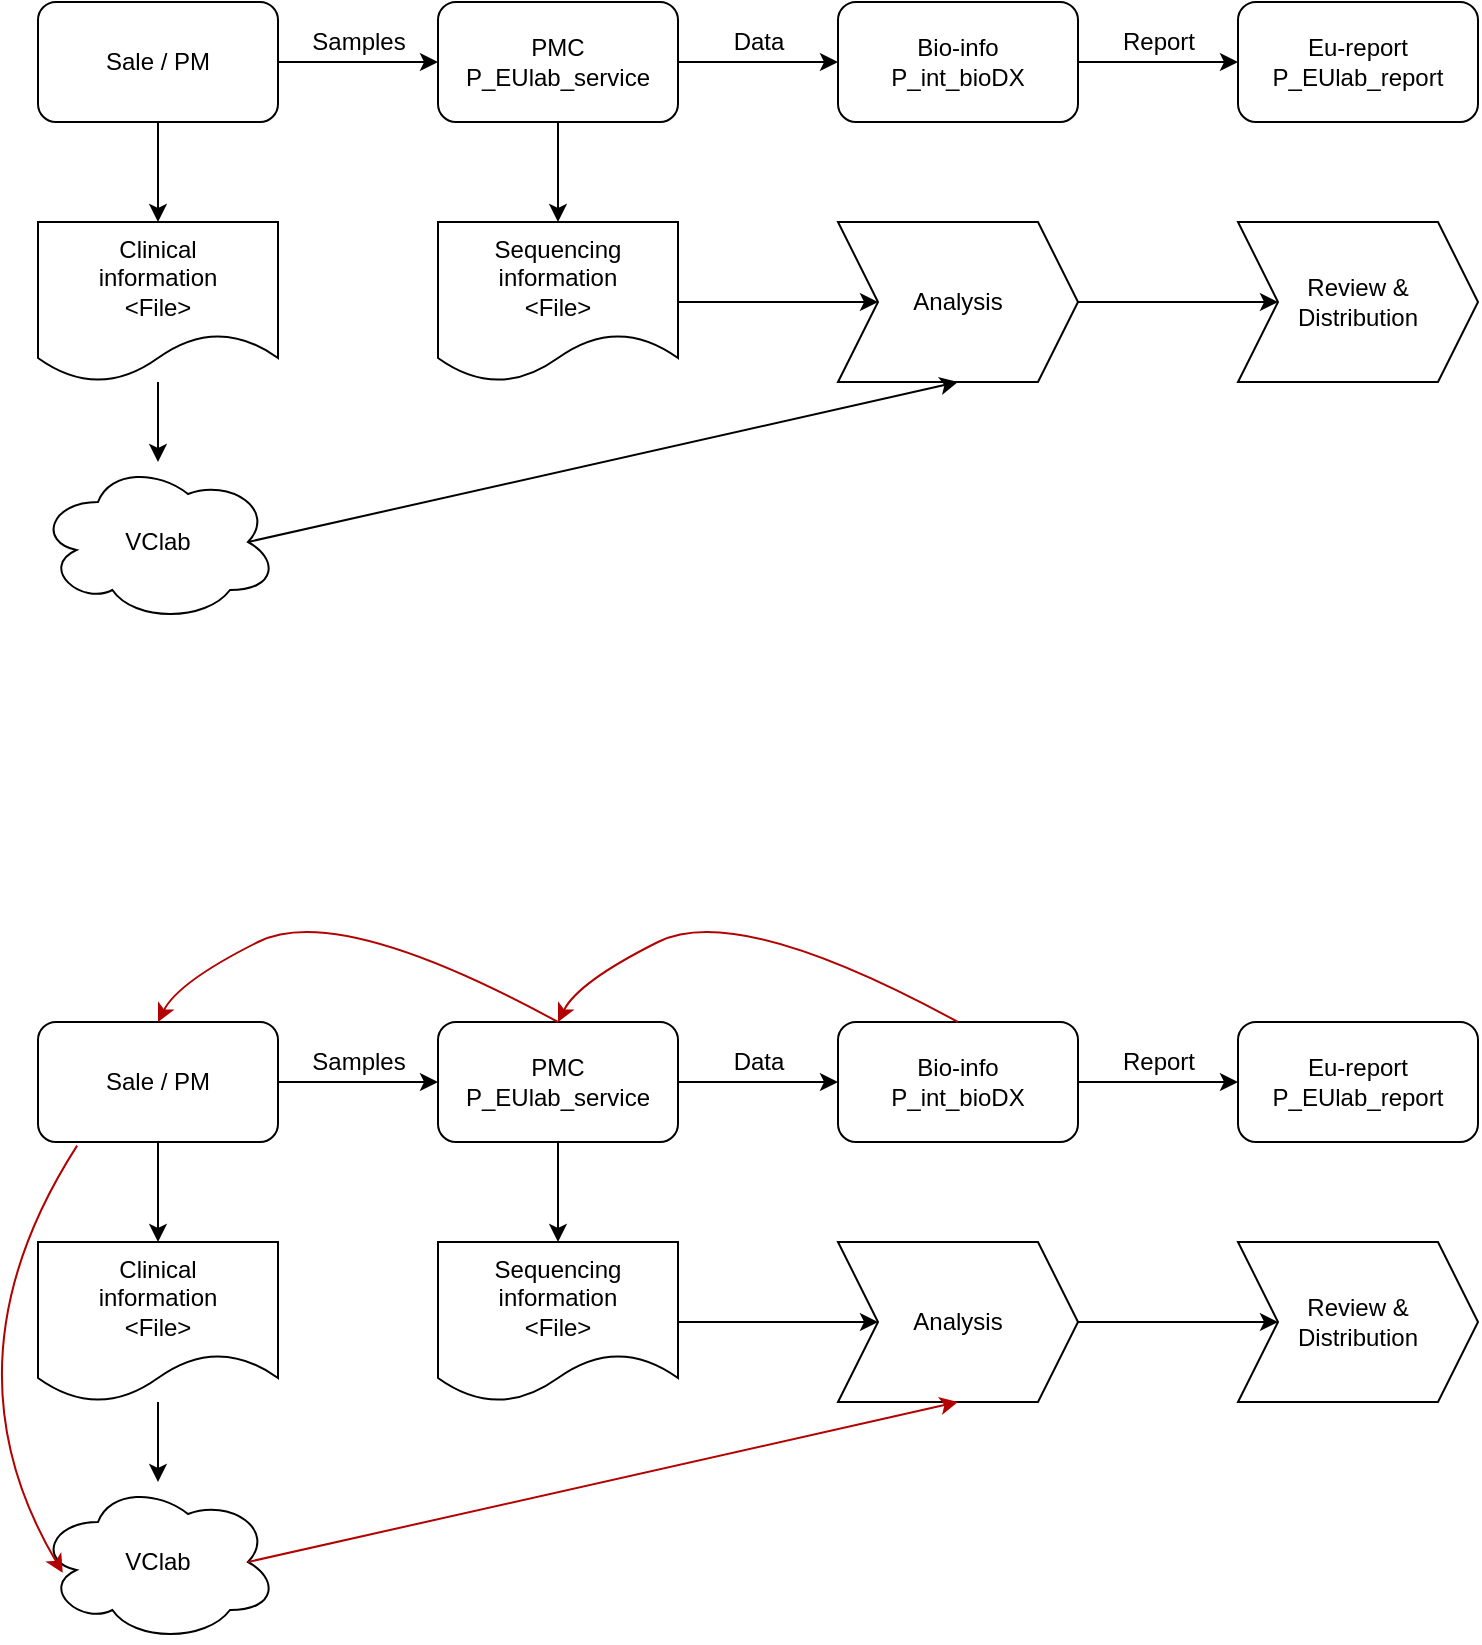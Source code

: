 <mxfile version="20.6.2" type="github">
  <diagram id="rRr0c2U1UHfbdq3jpp5H" name="第 1 页">
    <mxGraphModel dx="1038" dy="547" grid="1" gridSize="10" guides="1" tooltips="1" connect="1" arrows="1" fold="1" page="1" pageScale="1" pageWidth="827" pageHeight="1169" math="0" shadow="0">
      <root>
        <mxCell id="0" />
        <mxCell id="1" parent="0" />
        <mxCell id="qO0as0IfbImYEmzY0A7J-7" value="" style="edgeStyle=orthogonalEdgeStyle;rounded=0;orthogonalLoop=1;jettySize=auto;html=1;" parent="1" source="qO0as0IfbImYEmzY0A7J-4" target="qO0as0IfbImYEmzY0A7J-6" edge="1">
          <mxGeometry relative="1" as="geometry" />
        </mxCell>
        <mxCell id="qO0as0IfbImYEmzY0A7J-17" value="" style="edgeStyle=orthogonalEdgeStyle;rounded=0;orthogonalLoop=1;jettySize=auto;html=1;" parent="1" source="qO0as0IfbImYEmzY0A7J-4" target="qO0as0IfbImYEmzY0A7J-16" edge="1">
          <mxGeometry relative="1" as="geometry" />
        </mxCell>
        <mxCell id="qO0as0IfbImYEmzY0A7J-4" value="Sale / PM" style="rounded=1;whiteSpace=wrap;html=1;" parent="1" vertex="1">
          <mxGeometry x="40" y="200" width="120" height="60" as="geometry" />
        </mxCell>
        <mxCell id="qO0as0IfbImYEmzY0A7J-9" value="" style="edgeStyle=orthogonalEdgeStyle;rounded=0;orthogonalLoop=1;jettySize=auto;html=1;" parent="1" source="qO0as0IfbImYEmzY0A7J-6" target="qO0as0IfbImYEmzY0A7J-8" edge="1">
          <mxGeometry relative="1" as="geometry" />
        </mxCell>
        <mxCell id="qO0as0IfbImYEmzY0A7J-18" value="" style="edgeStyle=orthogonalEdgeStyle;rounded=0;orthogonalLoop=1;jettySize=auto;html=1;" parent="1" source="qO0as0IfbImYEmzY0A7J-6" target="qO0as0IfbImYEmzY0A7J-15" edge="1">
          <mxGeometry relative="1" as="geometry" />
        </mxCell>
        <mxCell id="qO0as0IfbImYEmzY0A7J-6" value="PMC&lt;br&gt;P_EUlab_service" style="rounded=1;whiteSpace=wrap;html=1;" parent="1" vertex="1">
          <mxGeometry x="240" y="200" width="120" height="60" as="geometry" />
        </mxCell>
        <mxCell id="qO0as0IfbImYEmzY0A7J-12" value="" style="edgeStyle=orthogonalEdgeStyle;rounded=0;orthogonalLoop=1;jettySize=auto;html=1;" parent="1" source="qO0as0IfbImYEmzY0A7J-8" target="qO0as0IfbImYEmzY0A7J-11" edge="1">
          <mxGeometry relative="1" as="geometry" />
        </mxCell>
        <mxCell id="qO0as0IfbImYEmzY0A7J-8" value="Bio-info&lt;br&gt;P_int_bioDX" style="rounded=1;whiteSpace=wrap;html=1;" parent="1" vertex="1">
          <mxGeometry x="440" y="200" width="120" height="60" as="geometry" />
        </mxCell>
        <mxCell id="qO0as0IfbImYEmzY0A7J-11" value="&lt;span lang=&quot;EN-US&quot;&gt;Eu-report&lt;br&gt;P_EUlab_report&lt;br&gt;&lt;/span&gt;" style="rounded=1;whiteSpace=wrap;html=1;" parent="1" vertex="1">
          <mxGeometry x="640" y="200" width="120" height="60" as="geometry" />
        </mxCell>
        <mxCell id="qO0as0IfbImYEmzY0A7J-24" value="" style="edgeStyle=orthogonalEdgeStyle;rounded=0;orthogonalLoop=1;jettySize=auto;html=1;" parent="1" source="qO0as0IfbImYEmzY0A7J-15" target="qO0as0IfbImYEmzY0A7J-21" edge="1">
          <mxGeometry relative="1" as="geometry" />
        </mxCell>
        <mxCell id="qO0as0IfbImYEmzY0A7J-15" value="&lt;div&gt;Sequencing&lt;/div&gt;&lt;div&gt;information&lt;/div&gt;&lt;div&gt;&amp;lt;File&amp;gt;&lt;/div&gt;" style="shape=document;whiteSpace=wrap;html=1;boundedLbl=1;" parent="1" vertex="1">
          <mxGeometry x="240" y="310" width="120" height="80" as="geometry" />
        </mxCell>
        <mxCell id="qO0as0IfbImYEmzY0A7J-20" value="" style="edgeStyle=orthogonalEdgeStyle;rounded=0;orthogonalLoop=1;jettySize=auto;html=1;" parent="1" source="qO0as0IfbImYEmzY0A7J-16" target="qO0as0IfbImYEmzY0A7J-19" edge="1">
          <mxGeometry relative="1" as="geometry" />
        </mxCell>
        <mxCell id="qO0as0IfbImYEmzY0A7J-16" value="&lt;div&gt;Clinical&lt;/div&gt;&lt;div&gt;information&lt;/div&gt;&lt;div&gt;&amp;lt;File&amp;gt;&lt;br&gt;&lt;/div&gt;" style="shape=document;whiteSpace=wrap;html=1;boundedLbl=1;" parent="1" vertex="1">
          <mxGeometry x="40" y="310" width="120" height="80" as="geometry" />
        </mxCell>
        <mxCell id="qO0as0IfbImYEmzY0A7J-19" value="VClab" style="ellipse;shape=cloud;whiteSpace=wrap;html=1;" parent="1" vertex="1">
          <mxGeometry x="40" y="430" width="120" height="80" as="geometry" />
        </mxCell>
        <mxCell id="qO0as0IfbImYEmzY0A7J-29" value="" style="edgeStyle=orthogonalEdgeStyle;rounded=0;orthogonalLoop=1;jettySize=auto;html=1;entryX=0;entryY=0.5;entryDx=0;entryDy=0;" parent="1" source="qO0as0IfbImYEmzY0A7J-21" target="qO0as0IfbImYEmzY0A7J-30" edge="1">
          <mxGeometry relative="1" as="geometry">
            <mxPoint x="640" y="350" as="targetPoint" />
          </mxGeometry>
        </mxCell>
        <mxCell id="qO0as0IfbImYEmzY0A7J-21" value="Analysis" style="shape=step;perimeter=stepPerimeter;whiteSpace=wrap;html=1;fixedSize=1;" parent="1" vertex="1">
          <mxGeometry x="440" y="310" width="120" height="80" as="geometry" />
        </mxCell>
        <mxCell id="qO0as0IfbImYEmzY0A7J-23" value="" style="endArrow=classic;html=1;rounded=0;exitX=0.875;exitY=0.5;exitDx=0;exitDy=0;exitPerimeter=0;entryX=0.5;entryY=1;entryDx=0;entryDy=0;" parent="1" source="qO0as0IfbImYEmzY0A7J-19" target="qO0as0IfbImYEmzY0A7J-21" edge="1">
          <mxGeometry width="50" height="50" relative="1" as="geometry">
            <mxPoint x="380" y="460" as="sourcePoint" />
            <mxPoint x="430" y="410" as="targetPoint" />
          </mxGeometry>
        </mxCell>
        <mxCell id="qO0as0IfbImYEmzY0A7J-25" value="Samples" style="text;html=1;align=center;verticalAlign=middle;resizable=0;points=[];autosize=1;strokeColor=none;fillColor=none;" parent="1" vertex="1">
          <mxGeometry x="165" y="205" width="70" height="30" as="geometry" />
        </mxCell>
        <mxCell id="qO0as0IfbImYEmzY0A7J-26" value="Data" style="text;html=1;align=center;verticalAlign=middle;resizable=0;points=[];autosize=1;strokeColor=none;fillColor=none;" parent="1" vertex="1">
          <mxGeometry x="375" y="205" width="50" height="30" as="geometry" />
        </mxCell>
        <mxCell id="qO0as0IfbImYEmzY0A7J-27" value="Report" style="text;html=1;align=center;verticalAlign=middle;resizable=0;points=[];autosize=1;strokeColor=none;fillColor=none;" parent="1" vertex="1">
          <mxGeometry x="570" y="205" width="60" height="30" as="geometry" />
        </mxCell>
        <mxCell id="qO0as0IfbImYEmzY0A7J-30" value="Review &amp;amp;&lt;br&gt;Distribution" style="shape=step;perimeter=stepPerimeter;whiteSpace=wrap;html=1;fixedSize=1;" parent="1" vertex="1">
          <mxGeometry x="640" y="310" width="120" height="80" as="geometry" />
        </mxCell>
        <mxCell id="O0JcoBQBD_hlxzk5tPrr-43" value="" style="edgeStyle=orthogonalEdgeStyle;rounded=0;orthogonalLoop=1;jettySize=auto;html=1;" parent="1" source="O0JcoBQBD_hlxzk5tPrr-45" target="O0JcoBQBD_hlxzk5tPrr-48" edge="1">
          <mxGeometry relative="1" as="geometry" />
        </mxCell>
        <mxCell id="O0JcoBQBD_hlxzk5tPrr-44" value="" style="edgeStyle=orthogonalEdgeStyle;rounded=0;orthogonalLoop=1;jettySize=auto;html=1;" parent="1" source="O0JcoBQBD_hlxzk5tPrr-45" target="O0JcoBQBD_hlxzk5tPrr-55" edge="1">
          <mxGeometry relative="1" as="geometry" />
        </mxCell>
        <mxCell id="O0JcoBQBD_hlxzk5tPrr-45" value="Sale / PM" style="rounded=1;whiteSpace=wrap;html=1;" parent="1" vertex="1">
          <mxGeometry x="40" y="710" width="120" height="60" as="geometry" />
        </mxCell>
        <mxCell id="O0JcoBQBD_hlxzk5tPrr-46" value="" style="edgeStyle=orthogonalEdgeStyle;rounded=0;orthogonalLoop=1;jettySize=auto;html=1;" parent="1" source="O0JcoBQBD_hlxzk5tPrr-48" target="O0JcoBQBD_hlxzk5tPrr-50" edge="1">
          <mxGeometry relative="1" as="geometry" />
        </mxCell>
        <mxCell id="O0JcoBQBD_hlxzk5tPrr-47" value="" style="edgeStyle=orthogonalEdgeStyle;rounded=0;orthogonalLoop=1;jettySize=auto;html=1;" parent="1" source="O0JcoBQBD_hlxzk5tPrr-48" target="O0JcoBQBD_hlxzk5tPrr-53" edge="1">
          <mxGeometry relative="1" as="geometry" />
        </mxCell>
        <mxCell id="O0JcoBQBD_hlxzk5tPrr-48" value="PMC&lt;br&gt;P_EUlab_service" style="rounded=1;whiteSpace=wrap;html=1;" parent="1" vertex="1">
          <mxGeometry x="240" y="710" width="120" height="60" as="geometry" />
        </mxCell>
        <mxCell id="O0JcoBQBD_hlxzk5tPrr-49" value="" style="edgeStyle=orthogonalEdgeStyle;rounded=0;orthogonalLoop=1;jettySize=auto;html=1;" parent="1" source="O0JcoBQBD_hlxzk5tPrr-50" target="O0JcoBQBD_hlxzk5tPrr-51" edge="1">
          <mxGeometry relative="1" as="geometry" />
        </mxCell>
        <mxCell id="O0JcoBQBD_hlxzk5tPrr-50" value="Bio-info&lt;br&gt;P_int_bioDX" style="rounded=1;whiteSpace=wrap;html=1;" parent="1" vertex="1">
          <mxGeometry x="440" y="710" width="120" height="60" as="geometry" />
        </mxCell>
        <mxCell id="O0JcoBQBD_hlxzk5tPrr-51" value="&lt;span lang=&quot;EN-US&quot;&gt;Eu-report&lt;br&gt;P_EUlab_report&lt;br&gt;&lt;/span&gt;" style="rounded=1;whiteSpace=wrap;html=1;" parent="1" vertex="1">
          <mxGeometry x="640" y="710" width="120" height="60" as="geometry" />
        </mxCell>
        <mxCell id="O0JcoBQBD_hlxzk5tPrr-52" value="" style="edgeStyle=orthogonalEdgeStyle;rounded=0;orthogonalLoop=1;jettySize=auto;html=1;" parent="1" source="O0JcoBQBD_hlxzk5tPrr-53" target="O0JcoBQBD_hlxzk5tPrr-58" edge="1">
          <mxGeometry relative="1" as="geometry" />
        </mxCell>
        <mxCell id="O0JcoBQBD_hlxzk5tPrr-53" value="&lt;div&gt;Sequencing&lt;/div&gt;&lt;div&gt;information&lt;/div&gt;&lt;div&gt;&amp;lt;File&amp;gt;&lt;/div&gt;" style="shape=document;whiteSpace=wrap;html=1;boundedLbl=1;" parent="1" vertex="1">
          <mxGeometry x="240" y="820" width="120" height="80" as="geometry" />
        </mxCell>
        <mxCell id="O0JcoBQBD_hlxzk5tPrr-54" value="" style="edgeStyle=orthogonalEdgeStyle;rounded=0;orthogonalLoop=1;jettySize=auto;html=1;" parent="1" source="O0JcoBQBD_hlxzk5tPrr-55" target="O0JcoBQBD_hlxzk5tPrr-56" edge="1">
          <mxGeometry relative="1" as="geometry" />
        </mxCell>
        <mxCell id="O0JcoBQBD_hlxzk5tPrr-55" value="&lt;div&gt;Clinical&lt;/div&gt;&lt;div&gt;information&lt;/div&gt;&lt;div&gt;&amp;lt;File&amp;gt;&lt;br&gt;&lt;/div&gt;" style="shape=document;whiteSpace=wrap;html=1;boundedLbl=1;" parent="1" vertex="1">
          <mxGeometry x="40" y="820" width="120" height="80" as="geometry" />
        </mxCell>
        <mxCell id="O0JcoBQBD_hlxzk5tPrr-56" value="VClab" style="ellipse;shape=cloud;whiteSpace=wrap;html=1;" parent="1" vertex="1">
          <mxGeometry x="40" y="940" width="120" height="80" as="geometry" />
        </mxCell>
        <mxCell id="O0JcoBQBD_hlxzk5tPrr-57" value="" style="edgeStyle=orthogonalEdgeStyle;rounded=0;orthogonalLoop=1;jettySize=auto;html=1;entryX=0;entryY=0.5;entryDx=0;entryDy=0;" parent="1" source="O0JcoBQBD_hlxzk5tPrr-58" target="O0JcoBQBD_hlxzk5tPrr-63" edge="1">
          <mxGeometry relative="1" as="geometry">
            <mxPoint x="640" y="860" as="targetPoint" />
          </mxGeometry>
        </mxCell>
        <mxCell id="O0JcoBQBD_hlxzk5tPrr-58" value="Analysis" style="shape=step;perimeter=stepPerimeter;whiteSpace=wrap;html=1;fixedSize=1;" parent="1" vertex="1">
          <mxGeometry x="440" y="820" width="120" height="80" as="geometry" />
        </mxCell>
        <mxCell id="O0JcoBQBD_hlxzk5tPrr-59" value="" style="endArrow=classic;html=1;rounded=0;exitX=0.875;exitY=0.5;exitDx=0;exitDy=0;exitPerimeter=0;entryX=0.5;entryY=1;entryDx=0;entryDy=0;fillColor=#e51400;strokeColor=#B20000;" parent="1" source="O0JcoBQBD_hlxzk5tPrr-56" target="O0JcoBQBD_hlxzk5tPrr-58" edge="1">
          <mxGeometry width="50" height="50" relative="1" as="geometry">
            <mxPoint x="380" y="970" as="sourcePoint" />
            <mxPoint x="430" y="920" as="targetPoint" />
          </mxGeometry>
        </mxCell>
        <mxCell id="O0JcoBQBD_hlxzk5tPrr-60" value="Samples" style="text;html=1;align=center;verticalAlign=middle;resizable=0;points=[];autosize=1;strokeColor=none;fillColor=none;" parent="1" vertex="1">
          <mxGeometry x="165" y="715" width="70" height="30" as="geometry" />
        </mxCell>
        <mxCell id="O0JcoBQBD_hlxzk5tPrr-61" value="Data" style="text;html=1;align=center;verticalAlign=middle;resizable=0;points=[];autosize=1;strokeColor=none;fillColor=none;" parent="1" vertex="1">
          <mxGeometry x="375" y="715" width="50" height="30" as="geometry" />
        </mxCell>
        <mxCell id="O0JcoBQBD_hlxzk5tPrr-62" value="Report" style="text;html=1;align=center;verticalAlign=middle;resizable=0;points=[];autosize=1;strokeColor=none;fillColor=none;" parent="1" vertex="1">
          <mxGeometry x="570" y="715" width="60" height="30" as="geometry" />
        </mxCell>
        <mxCell id="O0JcoBQBD_hlxzk5tPrr-63" value="Review &amp;amp;&lt;br&gt;Distribution" style="shape=step;perimeter=stepPerimeter;whiteSpace=wrap;html=1;fixedSize=1;" parent="1" vertex="1">
          <mxGeometry x="640" y="820" width="120" height="80" as="geometry" />
        </mxCell>
        <mxCell id="f3l5IWLOO_sG8IGpxc0v-9" value="" style="curved=1;endArrow=classic;html=1;rounded=0;exitX=0.5;exitY=0;exitDx=0;exitDy=0;entryX=0.5;entryY=0;entryDx=0;entryDy=0;fillColor=#e51400;strokeColor=#B20000;" parent="1" source="O0JcoBQBD_hlxzk5tPrr-50" target="O0JcoBQBD_hlxzk5tPrr-48" edge="1">
          <mxGeometry width="50" height="50" relative="1" as="geometry">
            <mxPoint x="310" y="780" as="sourcePoint" />
            <mxPoint x="360" y="730" as="targetPoint" />
            <Array as="points">
              <mxPoint x="390" y="650" />
              <mxPoint x="310" y="690" />
            </Array>
          </mxGeometry>
        </mxCell>
        <mxCell id="f3l5IWLOO_sG8IGpxc0v-12" value="" style="curved=1;endArrow=classic;html=1;rounded=0;exitX=0.5;exitY=0;exitDx=0;exitDy=0;entryX=0.5;entryY=0;entryDx=0;entryDy=0;fillColor=#e51400;strokeColor=#B20000;" parent="1" edge="1">
          <mxGeometry width="50" height="50" relative="1" as="geometry">
            <mxPoint x="300" y="710" as="sourcePoint" />
            <mxPoint x="100" y="710" as="targetPoint" />
            <Array as="points">
              <mxPoint x="190" y="650" />
              <mxPoint x="110" y="690" />
            </Array>
          </mxGeometry>
        </mxCell>
        <mxCell id="xVgD8o6w2RCX4fpeJwYQ-1" value="" style="curved=1;endArrow=classic;html=1;rounded=0;entryX=0.103;entryY=0.567;entryDx=0;entryDy=0;entryPerimeter=0;exitX=0.163;exitY=1.03;exitDx=0;exitDy=0;exitPerimeter=0;fillColor=#e51400;strokeColor=#B20000;" edge="1" parent="1" source="O0JcoBQBD_hlxzk5tPrr-45" target="O0JcoBQBD_hlxzk5tPrr-56">
          <mxGeometry width="50" height="50" relative="1" as="geometry">
            <mxPoint x="30" y="780" as="sourcePoint" />
            <mxPoint x="20" y="1000" as="targetPoint" />
            <Array as="points">
              <mxPoint x="-10" y="880" />
            </Array>
          </mxGeometry>
        </mxCell>
      </root>
    </mxGraphModel>
  </diagram>
</mxfile>
